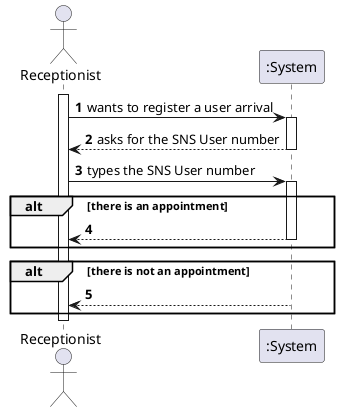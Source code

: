 @startuml US04_SSD
autonumber
actor "Receptionist" as RECEPT

activate RECEPT
RECEPT -> ":System" : wants to register a user arrival

activate ":System"
":System" --> RECEPT : asks for the SNS User number
deactivate ":System"

RECEPT -> ":System" : types the SNS User number

alt there is an appointment
  activate ":System"
  ":System" --> RECEPT : 
  deactivate ":System"
end

alt there is not an appointment
  activate ":System"
  ":System" --> RECEPT : 
  deactivate ":System"
end

deactivate RECEPT

@enduml